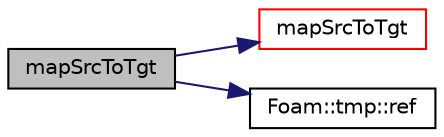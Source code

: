 digraph "mapSrcToTgt"
{
  bgcolor="transparent";
  edge [fontname="Helvetica",fontsize="10",labelfontname="Helvetica",labelfontsize="10"];
  node [fontname="Helvetica",fontsize="10",shape=record];
  rankdir="LR";
  Node999 [label="mapSrcToTgt",height=0.2,width=0.4,color="black", fillcolor="grey75", style="filled", fontcolor="black"];
  Node999 -> Node1000 [color="midnightblue",fontsize="10",style="solid",fontname="Helvetica"];
  Node1000 [label="mapSrcToTgt",height=0.2,width=0.4,color="red",URL="$a30521.html#ac935fc9d304794e8b1a89805404df6ee",tooltip="Map field from src to tgt mesh with defined operation. "];
  Node999 -> Node1049 [color="midnightblue",fontsize="10",style="solid",fontname="Helvetica"];
  Node1049 [label="Foam::tmp::ref",height=0.2,width=0.4,color="black",URL="$a27077.html#aeaf81e641282874cef07f5b808efc83b",tooltip="Return non-const reference or generate a fatal error. "];
}
